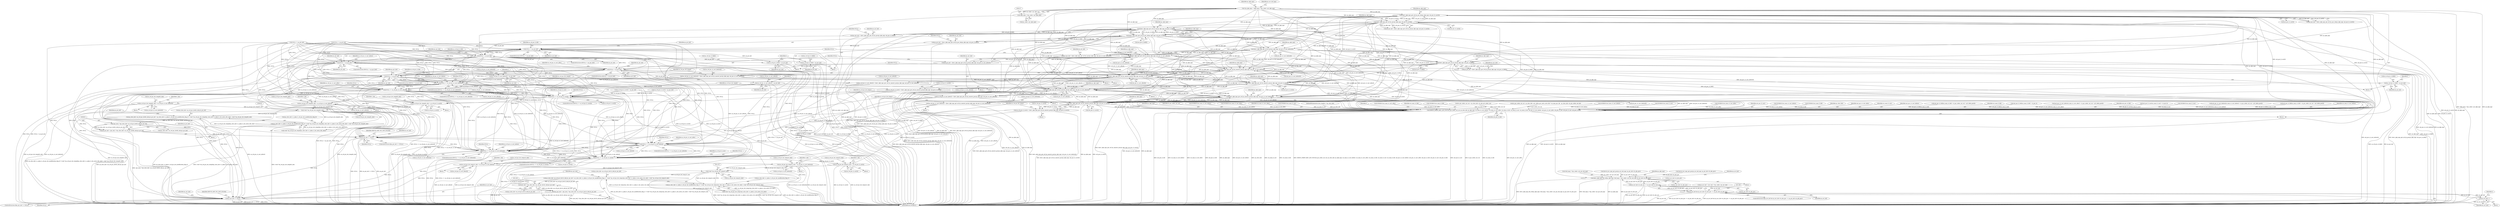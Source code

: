 digraph "0_Android_913d9e8d93d6b81bb8eac3fc2c1426651f5b259d_0@pointer" {
"1000596" [label="(Call,ihevc_dpb_mgr_get_ref_by_poc(ps_dpb_mgr, ai4_poc_lt_foll[i]))"];
"1000124" [label="(Call,*ps_dpb_mgr = (dpb_mgr_t *)ps_codec->pv_dpb_mgr)"];
"1000126" [label="(Call,(dpb_mgr_t *)ps_codec->pv_dpb_mgr)"];
"1000510" [label="(Call,ihevc_dpb_mgr_get_ref_by_poc_lsb(ps_dpb_mgr, ai4_poc_lt_curr[i]))"];
"1000533" [label="(Call,ihevc_dpb_mgr_get_ref_by_poc(ps_dpb_mgr, ai4_poc_lt_curr[i]))"];
"1000573" [label="(Call,ihevc_dpb_mgr_get_ref_by_poc_lsb(ps_dpb_mgr, ai4_poc_lt_foll[i]))"];
"1000596" [label="(Call,ihevc_dpb_mgr_get_ref_by_poc(ps_dpb_mgr, ai4_poc_lt_foll[i]))"];
"1000571" [label="(Call,ps_pic_buf = ihevc_dpb_mgr_get_ref_by_poc_lsb(ps_dpb_mgr, ai4_poc_lt_foll[i]))"];
"1000579" [label="(Call,NULL != ps_pic_buf)"];
"1000587" [label="(Call,as_ref_pic_lt_foll[i] = ps_pic_buf)"];
"1000602" [label="(Call,NULL != ps_pic_buf)"];
"1000610" [label="(Call,as_ref_pic_lt_foll[i] = ps_pic_buf)"];
"1000635" [label="(Call,NULL != ps_pic_buf)"];
"1000643" [label="(Call,as_ref_pic_st_curr_before[i] = ps_pic_buf)"];
"1000771" [label="(Call,NULL == as_ref_pic_st_curr_before[i])"];
"1000786" [label="(Call,as_ref_pic_list_temp0[r_idx] = as_ref_pic_st_curr_before[i])"];
"1000917" [label="(Call,(void *)as_ref_pic_list_temp0[r_idx])"];
"1000892" [label="(Call,ps_slice_hdr->as_ref_pic_list0[r_idx].pv_pic_buf = ps_slice_hdr->s_rplm.i1_ref_pic_list_modification_flag_l0 ? (void *)as_ref_pic_list_temp0[ps_slice_hdr->s_rplm.i1_list_entry_l0[r_idx]] : (void *)as_ref_pic_list_temp0[r_idx])"];
"1000924" [label="(Call,(pic_buf_t *)ps_slice_hdr->as_ref_pic_list0[r_idx].pv_pic_buf)"];
"1000922" [label="(Call,ps_pic_buf = (pic_buf_t *)ps_slice_hdr->as_ref_pic_list0[r_idx].pv_pic_buf)"];
"1000934" [label="(Call,ps_pic_buf == NULL)"];
"1001006" [label="(Call,NULL == as_ref_pic_st_curr_after[i])"];
"1001021" [label="(Call,as_ref_pic_list_temp1[r_idx] = as_ref_pic_st_curr_after[i])"];
"1001152" [label="(Call,(void *)as_ref_pic_list_temp1[r_idx])"];
"1001127" [label="(Call,ps_slice_hdr->as_ref_pic_list1[r_idx].pv_pic_buf = ps_slice_hdr->s_rplm.i1_ref_pic_list_modification_flag_l1 ? (void *)as_ref_pic_list_temp1[ps_slice_hdr->s_rplm.i1_list_entry_l1[r_idx]] : (void *)as_ref_pic_list_temp1[r_idx])"];
"1001159" [label="(Call,(pic_buf_t *)ps_slice_hdr->as_ref_pic_list1[r_idx].pv_pic_buf)"];
"1001157" [label="(Call,ps_pic_buf = (pic_buf_t *)ps_slice_hdr->as_ref_pic_list1[r_idx].pv_pic_buf)"];
"1001169" [label="(Call,ps_pic_buf == NULL)"];
"1001135" [label="(Call,ps_slice_hdr->s_rplm.i1_ref_pic_list_modification_flag_l1 ? (void *)as_ref_pic_list_temp1[ps_slice_hdr->s_rplm.i1_list_entry_l1[r_idx]] : (void *)as_ref_pic_list_temp1[r_idx])"];
"1001048" [label="(Call,NULL == as_ref_pic_st_curr_before[i])"];
"1001063" [label="(Call,as_ref_pic_list_temp1[r_idx] = as_ref_pic_st_curr_before[i])"];
"1001090" [label="(Call,NULL == as_ref_pic_lt_curr[i])"];
"1001105" [label="(Call,as_ref_pic_list_temp1[r_idx] = as_ref_pic_lt_curr[i])"];
"1000900" [label="(Call,ps_slice_hdr->s_rplm.i1_ref_pic_list_modification_flag_l0 ? (void *)as_ref_pic_list_temp0[ps_slice_hdr->s_rplm.i1_list_entry_l0[r_idx]] : (void *)as_ref_pic_list_temp0[r_idx])"];
"1000813" [label="(Call,NULL == as_ref_pic_st_curr_after[i])"];
"1000828" [label="(Call,as_ref_pic_list_temp0[r_idx] = as_ref_pic_st_curr_after[i])"];
"1000855" [label="(Call,NULL == as_ref_pic_lt_curr[i])"];
"1000870" [label="(Call,as_ref_pic_list_temp0[r_idx] = as_ref_pic_lt_curr[i])"];
"1000668" [label="(Call,NULL != ps_pic_buf)"];
"1000676" [label="(Call,as_ref_pic_st_curr_after[i] = ps_pic_buf)"];
"1000701" [label="(Call,NULL != ps_pic_buf)"];
"1000709" [label="(Call,as_ref_pic_st_foll[i] = ps_pic_buf)"];
"1000594" [label="(Call,ps_pic_buf = ihevc_dpb_mgr_get_ref_by_poc(ps_dpb_mgr, ai4_poc_lt_foll[i]))"];
"1000629" [label="(Call,ihevc_dpb_mgr_get_ref_by_poc(ps_dpb_mgr, ai4_poc_st_curr_before[i]))"];
"1000627" [label="(Call,ps_pic_buf = ihevc_dpb_mgr_get_ref_by_poc(ps_dpb_mgr, ai4_poc_st_curr_before[i]))"];
"1000662" [label="(Call,ihevc_dpb_mgr_get_ref_by_poc(ps_dpb_mgr, ai4_poc_st_curr_after[i]))"];
"1000660" [label="(Call,ps_pic_buf = ihevc_dpb_mgr_get_ref_by_poc(ps_dpb_mgr, ai4_poc_st_curr_after[i]))"];
"1000695" [label="(Call,ihevc_dpb_mgr_get_ref_by_poc(ps_dpb_mgr, ai4_poc_st_foll[i]))"];
"1000693" [label="(Call,ps_pic_buf = ihevc_dpb_mgr_get_ref_by_poc(ps_dpb_mgr, ai4_poc_st_foll[i]))"];
"1000781" [label="(Call,ihevc_dpb_mgr_get_ref_by_nearest_poc(ps_dpb_mgr, ai4_poc_st_curr_before[i]))"];
"1000777" [label="(Call,as_ref_pic_st_curr_before[i] = ihevc_dpb_mgr_get_ref_by_nearest_poc(ps_dpb_mgr, ai4_poc_st_curr_before[i]))"];
"1000823" [label="(Call,ihevc_dpb_mgr_get_ref_by_nearest_poc(ps_dpb_mgr, ai4_poc_st_curr_after[i]))"];
"1000819" [label="(Call,as_ref_pic_st_curr_after[i] = ihevc_dpb_mgr_get_ref_by_nearest_poc(ps_dpb_mgr, ai4_poc_st_curr_after[i]))"];
"1000865" [label="(Call,ihevc_dpb_mgr_get_ref_by_nearest_poc(ps_dpb_mgr, ai4_poc_lt_curr[i]))"];
"1000861" [label="(Call,as_ref_pic_lt_curr[i] = ihevc_dpb_mgr_get_ref_by_nearest_poc(ps_dpb_mgr, ai4_poc_lt_curr[i]))"];
"1001016" [label="(Call,ihevc_dpb_mgr_get_ref_by_nearest_poc(ps_dpb_mgr, ai4_poc_st_curr_after[i]))"];
"1001012" [label="(Call,as_ref_pic_st_curr_after[i] = ihevc_dpb_mgr_get_ref_by_nearest_poc(ps_dpb_mgr, ai4_poc_st_curr_after[i]))"];
"1001058" [label="(Call,ihevc_dpb_mgr_get_ref_by_nearest_poc(ps_dpb_mgr, ai4_poc_st_curr_before[i]))"];
"1001054" [label="(Call,as_ref_pic_st_curr_before[i] = ihevc_dpb_mgr_get_ref_by_nearest_poc(ps_dpb_mgr, ai4_poc_st_curr_before[i]))"];
"1001100" [label="(Call,ihevc_dpb_mgr_get_ref_by_nearest_poc(ps_dpb_mgr, ai4_poc_lt_curr[i]))"];
"1001096" [label="(Call,as_ref_pic_lt_curr[i] = ihevc_dpb_mgr_get_ref_by_nearest_poc(ps_dpb_mgr, ai4_poc_lt_curr[i]))"];
"1001190" [label="(Call,DEBUG_PRINT_REF_LIST_POCS(i4_pic_order_cnt_val, ps_slice_hdr, ps_dpb_mgr, u4_num_st_curr_before, u4_num_st_curr_after, u4_num_st_foll, u4_num_lt_curr, u4_num_lt_foll, ai4_poc_st_curr_before, ai4_poc_st_curr_after, ai4_poc_st_foll, ai4_poc_lt_curr, ai4_poc_lt_foll))"];
"1001246" [label="(Call,ihevc_dpb_mgr_del_ref(ps_dpb_mgr, (buf_mgr_t *)ps_codec->pv_pic_buf_mgr, ps_pic_buf->i4_abs_poc))"];
"1001276" [label="(Call,ps_mv_buf->i4_abs_poc == ps_pic_buf->i4_abs_poc)"];
"1001274" [label="(Call,ps_mv_buf && ps_mv_buf->i4_abs_poc == ps_pic_buf->i4_abs_poc)"];
"1001293" [label="(Call,ps_mv_buf++)"];
"1000637" [label="(Identifier,ps_pic_buf)"];
"1000661" [label="(Identifier,ps_pic_buf)"];
"1000573" [label="(Call,ihevc_dpb_mgr_get_ref_by_poc_lsb(ps_dpb_mgr, ai4_poc_lt_foll[i]))"];
"1000570" [label="(Block,)"];
"1000668" [label="(Call,NULL != ps_pic_buf)"];
"1000673" [label="(Identifier,ps_pic_buf)"];
"1001060" [label="(Call,ai4_poc_st_curr_before[i])"];
"1001206" [label="(Identifier,i)"];
"1000938" [label="(Identifier,IHEVCD_REF_PIC_NOT_FOUND)"];
"1000701" [label="(Call,NULL != ps_pic_buf)"];
"1000664" [label="(Call,ai4_poc_st_curr_after[i])"];
"1001089" [label="(ControlStructure,if(NULL == as_ref_pic_lt_curr[i]))"];
"1001294" [label="(Identifier,ps_mv_buf)"];
"1000593" [label="(Block,)"];
"1000667" [label="(ControlStructure,if(NULL != ps_pic_buf))"];
"1000562" [label="(Identifier,i)"];
"1000630" [label="(Identifier,ps_dpb_mgr)"];
"1000813" [label="(Call,NULL == as_ref_pic_st_curr_after[i])"];
"1000779" [label="(Identifier,as_ref_pic_st_curr_before)"];
"1000808" [label="(Identifier,r_idx)"];
"1001274" [label="(Call,ps_mv_buf && ps_mv_buf->i4_abs_poc == ps_pic_buf->i4_abs_poc)"];
"1000819" [label="(Call,as_ref_pic_st_curr_after[i] = ihevc_dpb_mgr_get_ref_by_nearest_poc(ps_dpb_mgr, ai4_poc_st_curr_after[i]))"];
"1001056" [label="(Identifier,as_ref_pic_st_curr_before)"];
"1000625" [label="(Identifier,i)"];
"1000584" [label="(Identifier,ps_pic_buf)"];
"1000993" [label="(Call,(WORD32)u4_num_st_curr_after)"];
"1000788" [label="(Identifier,as_ref_pic_list_temp0)"];
"1000663" [label="(Identifier,ps_dpb_mgr)"];
"1000782" [label="(Identifier,ps_dpb_mgr)"];
"1001196" [label="(Identifier,u4_num_st_foll)"];
"1000687" [label="(Call,(WORD32)u4_num_st_foll)"];
"1001098" [label="(Identifier,as_ref_pic_lt_curr)"];
"1000770" [label="(ControlStructure,if(NULL == as_ref_pic_st_curr_before[i]))"];
"1000595" [label="(Identifier,ps_pic_buf)"];
"1000631" [label="(Call,ai4_poc_st_curr_before[i])"];
"1001109" [label="(Call,as_ref_pic_lt_curr[i])"];
"1000535" [label="(Call,ai4_poc_lt_curr[i])"];
"1000602" [label="(Call,NULL != ps_pic_buf)"];
"1001067" [label="(Call,as_ref_pic_st_curr_before[i])"];
"1000628" [label="(Identifier,ps_pic_buf)"];
"1000177" [label="(Call,i4_pic_order_cnt_val = ps_slice_hdr->i4_abs_pic_order_cnt)"];
"1001246" [label="(Call,ihevc_dpb_mgr_del_ref(ps_dpb_mgr, (buf_mgr_t *)ps_codec->pv_pic_buf_mgr, ps_pic_buf->i4_abs_poc))"];
"1001088" [label="(Block,)"];
"1001058" [label="(Call,ihevc_dpb_mgr_get_ref_by_nearest_poc(ps_dpb_mgr, ai4_poc_st_curr_before[i]))"];
"1000572" [label="(Identifier,ps_pic_buf)"];
"1000614" [label="(Identifier,ps_pic_buf)"];
"1001007" [label="(Identifier,NULL)"];
"1001090" [label="(Call,NULL == as_ref_pic_lt_curr[i])"];
"1001127" [label="(Call,ps_slice_hdr->as_ref_pic_list1[r_idx].pv_pic_buf = ps_slice_hdr->s_rplm.i1_ref_pic_list_modification_flag_l1 ? (void *)as_ref_pic_list_temp1[ps_slice_hdr->s_rplm.i1_list_entry_l1[r_idx]] : (void *)as_ref_pic_list_temp1[r_idx])"];
"1000861" [label="(Call,as_ref_pic_lt_curr[i] = ihevc_dpb_mgr_get_ref_by_nearest_poc(ps_dpb_mgr, ai4_poc_lt_curr[i]))"];
"1001247" [label="(Identifier,ps_dpb_mgr)"];
"1000392" [label="(Call,i4_pic_order_cnt_val - ps_slice_hdr->ai1_delta_poc_msb_cycle_lt[i] * u4_max_poc_lsb - ps_slice_hdr->i4_pic_order_cnt_lsb)"];
"1000621" [label="(Call,(WORD32)u4_num_st_curr_before)"];
"1000919" [label="(Call,as_ref_pic_list_temp0[r_idx])"];
"1001050" [label="(Call,as_ref_pic_st_curr_before[i])"];
"1001001" [label="(Identifier,r_idx)"];
"1000547" [label="(Call,as_ref_pic_lt_curr[i] = ps_pic_buf)"];
"1000124" [label="(Call,*ps_dpb_mgr = (dpb_mgr_t *)ps_codec->pv_dpb_mgr)"];
"1001157" [label="(Call,ps_pic_buf = (pic_buf_t *)ps_slice_hdr->as_ref_pic_list1[r_idx].pv_pic_buf)"];
"1000842" [label="(Call,(WORD32)u4_num_lt_curr)"];
"1001275" [label="(Identifier,ps_mv_buf)"];
"1000660" [label="(Call,ps_pic_buf = ihevc_dpb_mgr_get_ref_by_poc(ps_dpb_mgr, ai4_poc_st_curr_after[i]))"];
"1000811" [label="(Block,)"];
"1000800" [label="(Call,(WORD32)u4_num_st_curr_after)"];
"1000539" [label="(Call,NULL != ps_pic_buf)"];
"1001202" [label="(Identifier,ai4_poc_lt_curr)"];
"1000865" [label="(Call,ihevc_dpb_mgr_get_ref_by_nearest_poc(ps_dpb_mgr, ai4_poc_lt_curr[i]))"];
"1000571" [label="(Call,ps_pic_buf = ihevc_dpb_mgr_get_ref_by_poc_lsb(ps_dpb_mgr, ai4_poc_lt_foll[i]))"];
"1000923" [label="(Identifier,ps_pic_buf)"];
"1000579" [label="(Call,NULL != ps_pic_buf)"];
"1000581" [label="(Identifier,ps_pic_buf)"];
"1000862" [label="(Call,as_ref_pic_lt_curr[i])"];
"1000676" [label="(Call,as_ref_pic_st_curr_after[i] = ps_pic_buf)"];
"1000860" [label="(Block,)"];
"1000856" [label="(Identifier,NULL)"];
"1000783" [label="(Call,ai4_poc_st_curr_before[i])"];
"1000512" [label="(Call,ai4_poc_lt_curr[i])"];
"1000647" [label="(Identifier,ps_pic_buf)"];
"1000589" [label="(Identifier,as_ref_pic_lt_foll)"];
"1000773" [label="(Call,as_ref_pic_st_curr_before[i])"];
"1001012" [label="(Call,as_ref_pic_st_curr_after[i] = ihevc_dpb_mgr_get_ref_by_nearest_poc(ps_dpb_mgr, ai4_poc_st_curr_after[i]))"];
"1000758" [label="(Call,(WORD32)u4_num_st_curr_before)"];
"1000558" [label="(Call,(WORD32)u4_num_lt_foll)"];
"1000832" [label="(Call,as_ref_pic_st_curr_after[i])"];
"1000815" [label="(Call,as_ref_pic_st_curr_after[i])"];
"1001192" [label="(Identifier,ps_slice_hdr)"];
"1001200" [label="(Identifier,ai4_poc_st_curr_after)"];
"1001092" [label="(Call,as_ref_pic_lt_curr[i])"];
"1000940" [label="(Identifier,ps_mv_buf)"];
"1000612" [label="(Identifier,as_ref_pic_lt_foll)"];
"1000691" [label="(Identifier,i)"];
"1000711" [label="(Identifier,as_ref_pic_st_foll)"];
"1001141" [label="(Call,(void *)as_ref_pic_list_temp1[ps_slice_hdr->s_rplm.i1_list_entry_l1[r_idx]])"];
"1001168" [label="(ControlStructure,if(ps_pic_buf == NULL))"];
"1001197" [label="(Identifier,u4_num_lt_curr)"];
"1001199" [label="(Identifier,ai4_poc_st_curr_before)"];
"1000510" [label="(Call,ihevc_dpb_mgr_get_ref_by_poc_lsb(ps_dpb_mgr, ai4_poc_lt_curr[i]))"];
"1000906" [label="(Call,(void *)as_ref_pic_list_temp0[ps_slice_hdr->s_rplm.i1_list_entry_l0[r_idx]])"];
"1000578" [label="(ControlStructure,if(NULL != ps_pic_buf))"];
"1000658" [label="(Identifier,i)"];
"1001101" [label="(Identifier,ps_dpb_mgr)"];
"1000823" [label="(Call,ihevc_dpb_mgr_get_ref_by_nearest_poc(ps_dpb_mgr, ai4_poc_st_curr_after[i]))"];
"1000680" [label="(Identifier,ps_pic_buf)"];
"1000299" [label="(Call,ai4_poc_st_foll[u4_num_st_foll] = i4_pic_order_cnt_val + pi2_delta_poc[i])"];
"1000697" [label="(Call,ai4_poc_st_foll[i])"];
"1000934" [label="(Call,ps_pic_buf == NULL)"];
"1001018" [label="(Call,ai4_poc_st_curr_after[i])"];
"1000635" [label="(Call,NULL != ps_pic_buf)"];
"1001280" [label="(Call,ps_pic_buf->i4_abs_poc)"];
"1000900" [label="(Call,ps_slice_hdr->s_rplm.i1_ref_pic_list_modification_flag_l0 ? (void *)as_ref_pic_list_temp0[ps_slice_hdr->s_rplm.i1_list_entry_l0[r_idx]] : (void *)as_ref_pic_list_temp0[r_idx])"];
"1001022" [label="(Call,as_ref_pic_list_temp1[r_idx])"];
"1000776" [label="(Block,)"];
"1000854" [label="(ControlStructure,if(NULL == as_ref_pic_lt_curr[i]))"];
"1000629" [label="(Call,ihevc_dpb_mgr_get_ref_by_poc(ps_dpb_mgr, ai4_poc_st_curr_before[i]))"];
"1000700" [label="(ControlStructure,if(NULL != ps_pic_buf))"];
"1001203" [label="(Identifier,ai4_poc_lt_foll)"];
"1001272" [label="(Block,)"];
"1000597" [label="(Identifier,ps_dpb_mgr)"];
"1000696" [label="(Identifier,ps_dpb_mgr)"];
"1000871" [label="(Call,as_ref_pic_list_temp0[r_idx])"];
"1000786" [label="(Call,as_ref_pic_list_temp0[r_idx] = as_ref_pic_st_curr_before[i])"];
"1001198" [label="(Identifier,u4_num_lt_foll)"];
"1000863" [label="(Identifier,as_ref_pic_lt_curr)"];
"1001046" [label="(Block,)"];
"1000821" [label="(Identifier,as_ref_pic_st_curr_after)"];
"1000692" [label="(Block,)"];
"1001152" [label="(Call,(void *)as_ref_pic_list_temp1[r_idx])"];
"1000695" [label="(Call,ihevc_dpb_mgr_get_ref_by_poc(ps_dpb_mgr, ai4_poc_st_foll[i]))"];
"1001055" [label="(Call,as_ref_pic_st_curr_before[i])"];
"1000662" [label="(Call,ihevc_dpb_mgr_get_ref_by_poc(ps_dpb_mgr, ai4_poc_st_curr_after[i]))"];
"1001065" [label="(Identifier,as_ref_pic_list_temp1)"];
"1000901" [label="(Call,ps_slice_hdr->s_rplm.i1_ref_pic_list_modification_flag_l0)"];
"1000850" [label="(Identifier,r_idx)"];
"1000601" [label="(ControlStructure,if(NULL != ps_pic_buf))"];
"1000710" [label="(Call,as_ref_pic_st_foll[i])"];
"1000787" [label="(Call,as_ref_pic_list_temp0[r_idx])"];
"1000430" [label="(Call,ai4_poc_lt_foll[u4_num_lt_foll] = i4_poc_lt)"];
"1000659" [label="(Block,)"];
"1000706" [label="(Identifier,ps_pic_buf)"];
"1000677" [label="(Call,as_ref_pic_st_curr_after[i])"];
"1000709" [label="(Call,as_ref_pic_st_foll[i] = ps_pic_buf)"];
"1000694" [label="(Identifier,ps_pic_buf)"];
"1000820" [label="(Call,as_ref_pic_st_curr_after[i])"];
"1000824" [label="(Identifier,ps_dpb_mgr)"];
"1001043" [label="(Identifier,r_idx)"];
"1000857" [label="(Call,as_ref_pic_lt_curr[i])"];
"1000128" [label="(Call,ps_codec->pv_dpb_mgr)"];
"1000693" [label="(Call,ps_pic_buf = ihevc_dpb_mgr_get_ref_by_poc(ps_dpb_mgr, ai4_poc_st_foll[i]))"];
"1001248" [label="(Call,(buf_mgr_t *)ps_codec->pv_pic_buf_mgr)"];
"1000917" [label="(Call,(void *)as_ref_pic_list_temp0[r_idx])"];
"1001047" [label="(ControlStructure,if(NULL == as_ref_pic_st_curr_before[i]))"];
"1000670" [label="(Identifier,ps_pic_buf)"];
"1000872" [label="(Identifier,as_ref_pic_list_temp0)"];
"1000818" [label="(Block,)"];
"1000812" [label="(ControlStructure,if(NULL == as_ref_pic_st_curr_after[i]))"];
"1000924" [label="(Call,(pic_buf_t *)ps_slice_hdr->as_ref_pic_list0[r_idx].pv_pic_buf)"];
"1000678" [label="(Identifier,as_ref_pic_st_curr_after)"];
"1001017" [label="(Identifier,ps_dpb_mgr)"];
"1000533" [label="(Call,ihevc_dpb_mgr_get_ref_by_poc(ps_dpb_mgr, ai4_poc_lt_curr[i]))"];
"1000870" [label="(Call,as_ref_pic_list_temp0[r_idx] = as_ref_pic_lt_curr[i])"];
"1001008" [label="(Call,as_ref_pic_st_curr_after[i])"];
"1001128" [label="(Call,ps_slice_hdr->as_ref_pic_list1[r_idx].pv_pic_buf)"];
"1000330" [label="(Call,ai4_poc_st_curr_after[u4_num_st_curr_after] = i4_pic_order_cnt_val + pi2_delta_poc[i])"];
"1000610" [label="(Call,as_ref_pic_lt_foll[i] = ps_pic_buf)"];
"1000508" [label="(Call,ps_pic_buf = ihevc_dpb_mgr_get_ref_by_poc_lsb(ps_dpb_mgr, ai4_poc_lt_curr[i]))"];
"1000853" [label="(Block,)"];
"1001095" [label="(Block,)"];
"1000604" [label="(Identifier,ps_pic_buf)"];
"1001013" [label="(Call,as_ref_pic_st_curr_after[i])"];
"1001253" [label="(Call,ps_pic_buf->i4_abs_poc)"];
"1001102" [label="(Call,ai4_poc_lt_curr[i])"];
"1001054" [label="(Call,as_ref_pic_st_curr_before[i] = ihevc_dpb_mgr_get_ref_by_nearest_poc(ps_dpb_mgr, ai4_poc_st_curr_before[i]))"];
"1001256" [label="(Call,ps_mv_buf = (mv_buf_t *)ps_codec->ps_mv_buf)"];
"1000830" [label="(Identifier,as_ref_pic_list_temp0)"];
"1001234" [label="(Block,)"];
"1000855" [label="(Call,NULL == as_ref_pic_lt_curr[i])"];
"1001135" [label="(Call,ps_slice_hdr->s_rplm.i1_ref_pic_list_modification_flag_l1 ? (void *)as_ref_pic_list_temp1[ps_slice_hdr->s_rplm.i1_list_entry_l1[r_idx]] : (void *)as_ref_pic_list_temp1[r_idx])"];
"1000892" [label="(Call,ps_slice_hdr->as_ref_pic_list0[r_idx].pv_pic_buf = ps_slice_hdr->s_rplm.i1_ref_pic_list_modification_flag_l0 ? (void *)as_ref_pic_list_temp0[ps_slice_hdr->s_rplm.i1_list_entry_l0[r_idx]] : (void *)as_ref_pic_list_temp0[r_idx])"];
"1001064" [label="(Call,as_ref_pic_list_temp1[r_idx])"];
"1001175" [label="(Identifier,ps_mv_buf)"];
"1000575" [label="(Call,ai4_poc_lt_foll[i])"];
"1001170" [label="(Identifier,ps_pic_buf)"];
"1000636" [label="(Identifier,NULL)"];
"1000893" [label="(Call,ps_slice_hdr->as_ref_pic_list0[r_idx].pv_pic_buf)"];
"1001063" [label="(Call,as_ref_pic_list_temp1[r_idx] = as_ref_pic_st_curr_before[i])"];
"1000825" [label="(Call,ai4_poc_st_curr_after[i])"];
"1001277" [label="(Call,ps_mv_buf->i4_abs_poc)"];
"1000125" [label="(Identifier,ps_dpb_mgr)"];
"1000922" [label="(Call,ps_pic_buf = (pic_buf_t *)ps_slice_hdr->as_ref_pic_list0[r_idx].pv_pic_buf)"];
"1001106" [label="(Call,as_ref_pic_list_temp1[r_idx])"];
"1001161" [label="(Call,ps_slice_hdr->as_ref_pic_list1[r_idx].pv_pic_buf)"];
"1001190" [label="(Call,DEBUG_PRINT_REF_LIST_POCS(i4_pic_order_cnt_val, ps_slice_hdr, ps_dpb_mgr, u4_num_st_curr_before, u4_num_st_curr_after, u4_num_st_foll, u4_num_lt_curr, u4_num_lt_foll, ai4_poc_st_curr_before, ai4_poc_st_curr_after, ai4_poc_st_foll, ai4_poc_lt_curr, ai4_poc_lt_foll))"];
"1000634" [label="(ControlStructure,if(NULL != ps_pic_buf))"];
"1000777" [label="(Call,as_ref_pic_st_curr_before[i] = ihevc_dpb_mgr_get_ref_by_nearest_poc(ps_dpb_mgr, ai4_poc_st_curr_before[i]))"];
"1000890" [label="(Block,)"];
"1001011" [label="(Block,)"];
"1001201" [label="(Identifier,ai4_poc_st_foll)"];
"1001006" [label="(Call,NULL == as_ref_pic_st_curr_after[i])"];
"1000412" [label="(Call,ai4_poc_lt_curr[u4_num_lt_curr] = i4_poc_lt)"];
"1001021" [label="(Call,as_ref_pic_list_temp1[r_idx] = as_ref_pic_st_curr_after[i])"];
"1000495" [label="(Call,(WORD32)u4_num_lt_curr)"];
"1000286" [label="(Call,ai4_poc_st_curr_before[u4_num_st_curr_before] = i4_pic_order_cnt_val + pi2_delta_poc[i])"];
"1000343" [label="(Call,ai4_poc_st_foll[u4_num_st_foll] = i4_pic_order_cnt_val + pi2_delta_poc[i])"];
"1000640" [label="(Identifier,ps_pic_buf)"];
"1001025" [label="(Call,as_ref_pic_st_curr_after[i])"];
"1000933" [label="(ControlStructure,if(ps_pic_buf == NULL))"];
"1000645" [label="(Identifier,as_ref_pic_st_curr_before)"];
"1000703" [label="(Identifier,ps_pic_buf)"];
"1000781" [label="(Call,ihevc_dpb_mgr_get_ref_by_nearest_poc(ps_dpb_mgr, ai4_poc_st_curr_before[i]))"];
"1000580" [label="(Identifier,NULL)"];
"1001154" [label="(Call,as_ref_pic_list_temp1[r_idx])"];
"1000126" [label="(Call,(dpb_mgr_t *)ps_codec->pv_dpb_mgr)"];
"1000574" [label="(Identifier,ps_dpb_mgr)"];
"1000941" [label="(Call,ihevcd_mv_mgr_get_poc(ps_mv_buf_mgr, ps_pic_buf->i4_abs_poc))"];
"1000828" [label="(Call,as_ref_pic_list_temp0[r_idx] = as_ref_pic_st_curr_after[i])"];
"1001194" [label="(Identifier,u4_num_st_curr_before)"];
"1001257" [label="(Identifier,ps_mv_buf)"];
"1000531" [label="(Call,ps_pic_buf = ihevc_dpb_mgr_get_ref_by_poc(ps_dpb_mgr, ai4_poc_lt_curr[i]))"];
"1000598" [label="(Call,ai4_poc_lt_foll[i])"];
"1000769" [label="(Block,)"];
"1001059" [label="(Identifier,ps_dpb_mgr)"];
"1000926" [label="(Call,ps_slice_hdr->as_ref_pic_list0[r_idx].pv_pic_buf)"];
"1001005" [label="(ControlStructure,if(NULL == as_ref_pic_st_curr_after[i]))"];
"1000713" [label="(Identifier,ps_pic_buf)"];
"1001004" [label="(Block,)"];
"1000866" [label="(Identifier,ps_dpb_mgr)"];
"1000587" [label="(Call,as_ref_pic_lt_foll[i] = ps_pic_buf)"];
"1000702" [label="(Identifier,NULL)"];
"1000524" [label="(Call,as_ref_pic_lt_curr[i] = ps_pic_buf)"];
"1001193" [label="(Identifier,ps_dpb_mgr)"];
"1001100" [label="(Call,ihevc_dpb_mgr_get_ref_by_nearest_poc(ps_dpb_mgr, ai4_poc_lt_curr[i]))"];
"1000112" [label="(Block,)"];
"1000814" [label="(Identifier,NULL)"];
"1001276" [label="(Call,ps_mv_buf->i4_abs_poc == ps_pic_buf->i4_abs_poc)"];
"1000772" [label="(Identifier,NULL)"];
"1000516" [label="(Call,NULL != ps_pic_buf)"];
"1001159" [label="(Call,(pic_buf_t *)ps_slice_hdr->as_ref_pic_list1[r_idx].pv_pic_buf)"];
"1000603" [label="(Identifier,NULL)"];
"1001171" [label="(Identifier,NULL)"];
"1001091" [label="(Identifier,NULL)"];
"1001125" [label="(Block,)"];
"1001271" [label="(Identifier,i)"];
"1000867" [label="(Call,ai4_poc_lt_curr[i])"];
"1001105" [label="(Call,as_ref_pic_list_temp1[r_idx] = as_ref_pic_lt_curr[i])"];
"1001096" [label="(Call,as_ref_pic_lt_curr[i] = ihevc_dpb_mgr_get_ref_by_nearest_poc(ps_dpb_mgr, ai4_poc_lt_curr[i]))"];
"1001097" [label="(Call,as_ref_pic_lt_curr[i])"];
"1001191" [label="(Identifier,i4_pic_order_cnt_val)"];
"1000588" [label="(Call,as_ref_pic_lt_foll[i])"];
"1000874" [label="(Call,as_ref_pic_lt_curr[i])"];
"1001049" [label="(Identifier,NULL)"];
"1001173" [label="(Identifier,IHEVCD_REF_PIC_NOT_FOUND)"];
"1001085" [label="(Identifier,r_idx)"];
"1000829" [label="(Call,as_ref_pic_list_temp0[r_idx])"];
"1000778" [label="(Call,as_ref_pic_st_curr_before[i])"];
"1001293" [label="(Call,ps_mv_buf++)"];
"1000627" [label="(Call,ps_pic_buf = ihevc_dpb_mgr_get_ref_by_poc(ps_dpb_mgr, ai4_poc_st_curr_before[i]))"];
"1001035" [label="(Call,(WORD32)u4_num_st_curr_before)"];
"1001158" [label="(Identifier,ps_pic_buf)"];
"1001023" [label="(Identifier,as_ref_pic_list_temp1)"];
"1000654" [label="(Call,(WORD32)u4_num_st_curr_after)"];
"1001048" [label="(Call,NULL == as_ref_pic_st_curr_before[i])"];
"1001195" [label="(Identifier,u4_num_st_curr_after)"];
"1000607" [label="(Identifier,ps_pic_buf)"];
"1000936" [label="(Identifier,NULL)"];
"1000594" [label="(Call,ps_pic_buf = ihevc_dpb_mgr_get_ref_by_poc(ps_dpb_mgr, ai4_poc_lt_foll[i]))"];
"1000790" [label="(Call,as_ref_pic_st_curr_before[i])"];
"1001273" [label="(ControlStructure,if(ps_mv_buf && ps_mv_buf->i4_abs_poc == ps_pic_buf->i4_abs_poc))"];
"1001169" [label="(Call,ps_pic_buf == NULL)"];
"1000596" [label="(Call,ihevc_dpb_mgr_get_ref_by_poc(ps_dpb_mgr, ai4_poc_lt_foll[i]))"];
"1000591" [label="(Identifier,ps_pic_buf)"];
"1000534" [label="(Identifier,ps_dpb_mgr)"];
"1001053" [label="(Block,)"];
"1001077" [label="(Call,(WORD32)u4_num_lt_curr)"];
"1001014" [label="(Identifier,as_ref_pic_st_curr_after)"];
"1000669" [label="(Identifier,NULL)"];
"1000935" [label="(Identifier,ps_pic_buf)"];
"1000643" [label="(Call,as_ref_pic_st_curr_before[i] = ps_pic_buf)"];
"1001016" [label="(Call,ihevc_dpb_mgr_get_ref_by_nearest_poc(ps_dpb_mgr, ai4_poc_st_curr_after[i]))"];
"1000644" [label="(Call,as_ref_pic_st_curr_before[i])"];
"1001136" [label="(Call,ps_slice_hdr->s_rplm.i1_ref_pic_list_modification_flag_l1)"];
"1000766" [label="(Identifier,r_idx)"];
"1000133" [label="(Identifier,ps_mv_buf_mgr)"];
"1001297" [label="(MethodReturn,WORD32)"];
"1001176" [label="(Call,ihevcd_mv_mgr_get_poc(ps_mv_buf_mgr, ps_pic_buf->i4_abs_poc))"];
"1000511" [label="(Identifier,ps_dpb_mgr)"];
"1000611" [label="(Call,as_ref_pic_lt_foll[i])"];
"1000771" [label="(Call,NULL == as_ref_pic_st_curr_before[i])"];
"1000626" [label="(Block,)"];
"1000111" [label="(MethodParameterIn,slice_header_t *ps_slice_hdr)"];
"1001107" [label="(Identifier,as_ref_pic_list_temp1)"];
"1000596" -> "1000594"  [label="AST: "];
"1000596" -> "1000598"  [label="CFG: "];
"1000597" -> "1000596"  [label="AST: "];
"1000598" -> "1000596"  [label="AST: "];
"1000594" -> "1000596"  [label="CFG: "];
"1000596" -> "1001297"  [label="DDG: ai4_poc_lt_foll[i]"];
"1000596" -> "1001297"  [label="DDG: ps_dpb_mgr"];
"1000596" -> "1000573"  [label="DDG: ps_dpb_mgr"];
"1000596" -> "1000573"  [label="DDG: ai4_poc_lt_foll[i]"];
"1000596" -> "1000594"  [label="DDG: ps_dpb_mgr"];
"1000596" -> "1000594"  [label="DDG: ai4_poc_lt_foll[i]"];
"1000124" -> "1000596"  [label="DDG: ps_dpb_mgr"];
"1000510" -> "1000596"  [label="DDG: ps_dpb_mgr"];
"1000573" -> "1000596"  [label="DDG: ps_dpb_mgr"];
"1000573" -> "1000596"  [label="DDG: ai4_poc_lt_foll[i]"];
"1000533" -> "1000596"  [label="DDG: ps_dpb_mgr"];
"1000596" -> "1000629"  [label="DDG: ps_dpb_mgr"];
"1000596" -> "1000662"  [label="DDG: ps_dpb_mgr"];
"1000596" -> "1000695"  [label="DDG: ps_dpb_mgr"];
"1000596" -> "1000781"  [label="DDG: ps_dpb_mgr"];
"1000596" -> "1000823"  [label="DDG: ps_dpb_mgr"];
"1000596" -> "1000865"  [label="DDG: ps_dpb_mgr"];
"1000596" -> "1001016"  [label="DDG: ps_dpb_mgr"];
"1000596" -> "1001058"  [label="DDG: ps_dpb_mgr"];
"1000596" -> "1001100"  [label="DDG: ps_dpb_mgr"];
"1000596" -> "1001190"  [label="DDG: ps_dpb_mgr"];
"1000596" -> "1001190"  [label="DDG: ai4_poc_lt_foll[i]"];
"1000124" -> "1000112"  [label="AST: "];
"1000124" -> "1000126"  [label="CFG: "];
"1000125" -> "1000124"  [label="AST: "];
"1000126" -> "1000124"  [label="AST: "];
"1000133" -> "1000124"  [label="CFG: "];
"1000124" -> "1001297"  [label="DDG: (dpb_mgr_t *)ps_codec->pv_dpb_mgr"];
"1000124" -> "1001297"  [label="DDG: ps_dpb_mgr"];
"1000126" -> "1000124"  [label="DDG: ps_codec->pv_dpb_mgr"];
"1000124" -> "1000510"  [label="DDG: ps_dpb_mgr"];
"1000124" -> "1000533"  [label="DDG: ps_dpb_mgr"];
"1000124" -> "1000573"  [label="DDG: ps_dpb_mgr"];
"1000124" -> "1000629"  [label="DDG: ps_dpb_mgr"];
"1000124" -> "1000662"  [label="DDG: ps_dpb_mgr"];
"1000124" -> "1000695"  [label="DDG: ps_dpb_mgr"];
"1000124" -> "1000781"  [label="DDG: ps_dpb_mgr"];
"1000124" -> "1000823"  [label="DDG: ps_dpb_mgr"];
"1000124" -> "1000865"  [label="DDG: ps_dpb_mgr"];
"1000124" -> "1001016"  [label="DDG: ps_dpb_mgr"];
"1000124" -> "1001058"  [label="DDG: ps_dpb_mgr"];
"1000124" -> "1001100"  [label="DDG: ps_dpb_mgr"];
"1000124" -> "1001190"  [label="DDG: ps_dpb_mgr"];
"1000126" -> "1000128"  [label="CFG: "];
"1000127" -> "1000126"  [label="AST: "];
"1000128" -> "1000126"  [label="AST: "];
"1000126" -> "1001297"  [label="DDG: ps_codec->pv_dpb_mgr"];
"1000510" -> "1000508"  [label="AST: "];
"1000510" -> "1000512"  [label="CFG: "];
"1000511" -> "1000510"  [label="AST: "];
"1000512" -> "1000510"  [label="AST: "];
"1000508" -> "1000510"  [label="CFG: "];
"1000510" -> "1001297"  [label="DDG: ps_dpb_mgr"];
"1000510" -> "1001297"  [label="DDG: ai4_poc_lt_curr[i]"];
"1000510" -> "1000508"  [label="DDG: ps_dpb_mgr"];
"1000510" -> "1000508"  [label="DDG: ai4_poc_lt_curr[i]"];
"1000533" -> "1000510"  [label="DDG: ps_dpb_mgr"];
"1000533" -> "1000510"  [label="DDG: ai4_poc_lt_curr[i]"];
"1000510" -> "1000533"  [label="DDG: ps_dpb_mgr"];
"1000510" -> "1000533"  [label="DDG: ai4_poc_lt_curr[i]"];
"1000510" -> "1000573"  [label="DDG: ps_dpb_mgr"];
"1000510" -> "1000629"  [label="DDG: ps_dpb_mgr"];
"1000510" -> "1000662"  [label="DDG: ps_dpb_mgr"];
"1000510" -> "1000695"  [label="DDG: ps_dpb_mgr"];
"1000510" -> "1000781"  [label="DDG: ps_dpb_mgr"];
"1000510" -> "1000823"  [label="DDG: ps_dpb_mgr"];
"1000510" -> "1000865"  [label="DDG: ps_dpb_mgr"];
"1000510" -> "1000865"  [label="DDG: ai4_poc_lt_curr[i]"];
"1000510" -> "1001016"  [label="DDG: ps_dpb_mgr"];
"1000510" -> "1001058"  [label="DDG: ps_dpb_mgr"];
"1000510" -> "1001100"  [label="DDG: ps_dpb_mgr"];
"1000510" -> "1001100"  [label="DDG: ai4_poc_lt_curr[i]"];
"1000510" -> "1001190"  [label="DDG: ps_dpb_mgr"];
"1000510" -> "1001190"  [label="DDG: ai4_poc_lt_curr[i]"];
"1000533" -> "1000531"  [label="AST: "];
"1000533" -> "1000535"  [label="CFG: "];
"1000534" -> "1000533"  [label="AST: "];
"1000535" -> "1000533"  [label="AST: "];
"1000531" -> "1000533"  [label="CFG: "];
"1000533" -> "1001297"  [label="DDG: ps_dpb_mgr"];
"1000533" -> "1001297"  [label="DDG: ai4_poc_lt_curr[i]"];
"1000533" -> "1000531"  [label="DDG: ps_dpb_mgr"];
"1000533" -> "1000531"  [label="DDG: ai4_poc_lt_curr[i]"];
"1000533" -> "1000573"  [label="DDG: ps_dpb_mgr"];
"1000533" -> "1000629"  [label="DDG: ps_dpb_mgr"];
"1000533" -> "1000662"  [label="DDG: ps_dpb_mgr"];
"1000533" -> "1000695"  [label="DDG: ps_dpb_mgr"];
"1000533" -> "1000781"  [label="DDG: ps_dpb_mgr"];
"1000533" -> "1000823"  [label="DDG: ps_dpb_mgr"];
"1000533" -> "1000865"  [label="DDG: ps_dpb_mgr"];
"1000533" -> "1000865"  [label="DDG: ai4_poc_lt_curr[i]"];
"1000533" -> "1001016"  [label="DDG: ps_dpb_mgr"];
"1000533" -> "1001058"  [label="DDG: ps_dpb_mgr"];
"1000533" -> "1001100"  [label="DDG: ps_dpb_mgr"];
"1000533" -> "1001100"  [label="DDG: ai4_poc_lt_curr[i]"];
"1000533" -> "1001190"  [label="DDG: ps_dpb_mgr"];
"1000533" -> "1001190"  [label="DDG: ai4_poc_lt_curr[i]"];
"1000573" -> "1000571"  [label="AST: "];
"1000573" -> "1000575"  [label="CFG: "];
"1000574" -> "1000573"  [label="AST: "];
"1000575" -> "1000573"  [label="AST: "];
"1000571" -> "1000573"  [label="CFG: "];
"1000573" -> "1001297"  [label="DDG: ai4_poc_lt_foll[i]"];
"1000573" -> "1001297"  [label="DDG: ps_dpb_mgr"];
"1000573" -> "1000571"  [label="DDG: ps_dpb_mgr"];
"1000573" -> "1000571"  [label="DDG: ai4_poc_lt_foll[i]"];
"1000573" -> "1000629"  [label="DDG: ps_dpb_mgr"];
"1000573" -> "1000662"  [label="DDG: ps_dpb_mgr"];
"1000573" -> "1000695"  [label="DDG: ps_dpb_mgr"];
"1000573" -> "1000781"  [label="DDG: ps_dpb_mgr"];
"1000573" -> "1000823"  [label="DDG: ps_dpb_mgr"];
"1000573" -> "1000865"  [label="DDG: ps_dpb_mgr"];
"1000573" -> "1001016"  [label="DDG: ps_dpb_mgr"];
"1000573" -> "1001058"  [label="DDG: ps_dpb_mgr"];
"1000573" -> "1001100"  [label="DDG: ps_dpb_mgr"];
"1000573" -> "1001190"  [label="DDG: ps_dpb_mgr"];
"1000573" -> "1001190"  [label="DDG: ai4_poc_lt_foll[i]"];
"1000571" -> "1000570"  [label="AST: "];
"1000572" -> "1000571"  [label="AST: "];
"1000580" -> "1000571"  [label="CFG: "];
"1000571" -> "1001297"  [label="DDG: ihevc_dpb_mgr_get_ref_by_poc_lsb(ps_dpb_mgr, ai4_poc_lt_foll[i])"];
"1000571" -> "1000579"  [label="DDG: ps_pic_buf"];
"1000579" -> "1000578"  [label="AST: "];
"1000579" -> "1000581"  [label="CFG: "];
"1000580" -> "1000579"  [label="AST: "];
"1000581" -> "1000579"  [label="AST: "];
"1000584" -> "1000579"  [label="CFG: "];
"1000589" -> "1000579"  [label="CFG: "];
"1000579" -> "1001297"  [label="DDG: NULL != ps_pic_buf"];
"1000579" -> "1001297"  [label="DDG: NULL"];
"1000539" -> "1000579"  [label="DDG: NULL"];
"1000602" -> "1000579"  [label="DDG: NULL"];
"1000516" -> "1000579"  [label="DDG: NULL"];
"1000579" -> "1000587"  [label="DDG: ps_pic_buf"];
"1000579" -> "1000602"  [label="DDG: NULL"];
"1000579" -> "1000635"  [label="DDG: NULL"];
"1000579" -> "1000668"  [label="DDG: NULL"];
"1000579" -> "1000701"  [label="DDG: NULL"];
"1000579" -> "1000771"  [label="DDG: NULL"];
"1000579" -> "1000813"  [label="DDG: NULL"];
"1000579" -> "1000855"  [label="DDG: NULL"];
"1000579" -> "1000934"  [label="DDG: NULL"];
"1000579" -> "1001006"  [label="DDG: NULL"];
"1000579" -> "1001048"  [label="DDG: NULL"];
"1000579" -> "1001090"  [label="DDG: NULL"];
"1000579" -> "1001169"  [label="DDG: NULL"];
"1000587" -> "1000570"  [label="AST: "];
"1000587" -> "1000591"  [label="CFG: "];
"1000588" -> "1000587"  [label="AST: "];
"1000591" -> "1000587"  [label="AST: "];
"1000562" -> "1000587"  [label="CFG: "];
"1000587" -> "1001297"  [label="DDG: as_ref_pic_lt_foll[i]"];
"1000587" -> "1001297"  [label="DDG: ps_pic_buf"];
"1000602" -> "1000601"  [label="AST: "];
"1000602" -> "1000604"  [label="CFG: "];
"1000603" -> "1000602"  [label="AST: "];
"1000604" -> "1000602"  [label="AST: "];
"1000607" -> "1000602"  [label="CFG: "];
"1000612" -> "1000602"  [label="CFG: "];
"1000602" -> "1001297"  [label="DDG: NULL != ps_pic_buf"];
"1000602" -> "1001297"  [label="DDG: NULL"];
"1000539" -> "1000602"  [label="DDG: NULL"];
"1000516" -> "1000602"  [label="DDG: NULL"];
"1000594" -> "1000602"  [label="DDG: ps_pic_buf"];
"1000602" -> "1000610"  [label="DDG: ps_pic_buf"];
"1000602" -> "1000635"  [label="DDG: NULL"];
"1000602" -> "1000668"  [label="DDG: NULL"];
"1000602" -> "1000701"  [label="DDG: NULL"];
"1000602" -> "1000771"  [label="DDG: NULL"];
"1000602" -> "1000813"  [label="DDG: NULL"];
"1000602" -> "1000855"  [label="DDG: NULL"];
"1000602" -> "1000934"  [label="DDG: NULL"];
"1000602" -> "1001006"  [label="DDG: NULL"];
"1000602" -> "1001048"  [label="DDG: NULL"];
"1000602" -> "1001090"  [label="DDG: NULL"];
"1000602" -> "1001169"  [label="DDG: NULL"];
"1000610" -> "1000593"  [label="AST: "];
"1000610" -> "1000614"  [label="CFG: "];
"1000611" -> "1000610"  [label="AST: "];
"1000614" -> "1000610"  [label="AST: "];
"1000562" -> "1000610"  [label="CFG: "];
"1000610" -> "1001297"  [label="DDG: ps_pic_buf"];
"1000610" -> "1001297"  [label="DDG: as_ref_pic_lt_foll[i]"];
"1000635" -> "1000634"  [label="AST: "];
"1000635" -> "1000637"  [label="CFG: "];
"1000636" -> "1000635"  [label="AST: "];
"1000637" -> "1000635"  [label="AST: "];
"1000640" -> "1000635"  [label="CFG: "];
"1000645" -> "1000635"  [label="CFG: "];
"1000635" -> "1001297"  [label="DDG: NULL != ps_pic_buf"];
"1000635" -> "1001297"  [label="DDG: NULL"];
"1000539" -> "1000635"  [label="DDG: NULL"];
"1000516" -> "1000635"  [label="DDG: NULL"];
"1000627" -> "1000635"  [label="DDG: ps_pic_buf"];
"1000635" -> "1000643"  [label="DDG: ps_pic_buf"];
"1000635" -> "1000668"  [label="DDG: NULL"];
"1000635" -> "1000701"  [label="DDG: NULL"];
"1000635" -> "1000771"  [label="DDG: NULL"];
"1000635" -> "1000813"  [label="DDG: NULL"];
"1000635" -> "1000855"  [label="DDG: NULL"];
"1000635" -> "1000934"  [label="DDG: NULL"];
"1000635" -> "1001006"  [label="DDG: NULL"];
"1000635" -> "1001048"  [label="DDG: NULL"];
"1000635" -> "1001090"  [label="DDG: NULL"];
"1000635" -> "1001169"  [label="DDG: NULL"];
"1000643" -> "1000626"  [label="AST: "];
"1000643" -> "1000647"  [label="CFG: "];
"1000644" -> "1000643"  [label="AST: "];
"1000647" -> "1000643"  [label="AST: "];
"1000625" -> "1000643"  [label="CFG: "];
"1000643" -> "1001297"  [label="DDG: as_ref_pic_st_curr_before[i]"];
"1000643" -> "1001297"  [label="DDG: ps_pic_buf"];
"1000643" -> "1000771"  [label="DDG: as_ref_pic_st_curr_before[i]"];
"1000643" -> "1001048"  [label="DDG: as_ref_pic_st_curr_before[i]"];
"1000771" -> "1000770"  [label="AST: "];
"1000771" -> "1000773"  [label="CFG: "];
"1000772" -> "1000771"  [label="AST: "];
"1000773" -> "1000771"  [label="AST: "];
"1000779" -> "1000771"  [label="CFG: "];
"1000788" -> "1000771"  [label="CFG: "];
"1000771" -> "1001297"  [label="DDG: NULL"];
"1000771" -> "1001297"  [label="DDG: NULL == as_ref_pic_st_curr_before[i]"];
"1000539" -> "1000771"  [label="DDG: NULL"];
"1000813" -> "1000771"  [label="DDG: NULL"];
"1000701" -> "1000771"  [label="DDG: NULL"];
"1000668" -> "1000771"  [label="DDG: NULL"];
"1000855" -> "1000771"  [label="DDG: NULL"];
"1000516" -> "1000771"  [label="DDG: NULL"];
"1000777" -> "1000771"  [label="DDG: as_ref_pic_st_curr_before[i]"];
"1000771" -> "1000786"  [label="DDG: as_ref_pic_st_curr_before[i]"];
"1000771" -> "1000813"  [label="DDG: NULL"];
"1000771" -> "1000855"  [label="DDG: NULL"];
"1000771" -> "1000934"  [label="DDG: NULL"];
"1000771" -> "1001006"  [label="DDG: NULL"];
"1000771" -> "1001048"  [label="DDG: NULL"];
"1000771" -> "1001048"  [label="DDG: as_ref_pic_st_curr_before[i]"];
"1000771" -> "1001090"  [label="DDG: NULL"];
"1000771" -> "1001169"  [label="DDG: NULL"];
"1000786" -> "1000769"  [label="AST: "];
"1000786" -> "1000790"  [label="CFG: "];
"1000787" -> "1000786"  [label="AST: "];
"1000790" -> "1000786"  [label="AST: "];
"1000766" -> "1000786"  [label="CFG: "];
"1000786" -> "1001297"  [label="DDG: as_ref_pic_st_curr_before[i]"];
"1000786" -> "1001297"  [label="DDG: as_ref_pic_list_temp0[r_idx]"];
"1000777" -> "1000786"  [label="DDG: as_ref_pic_st_curr_before[i]"];
"1000786" -> "1000917"  [label="DDG: as_ref_pic_list_temp0[r_idx]"];
"1000917" -> "1000900"  [label="AST: "];
"1000917" -> "1000919"  [label="CFG: "];
"1000918" -> "1000917"  [label="AST: "];
"1000919" -> "1000917"  [label="AST: "];
"1000900" -> "1000917"  [label="CFG: "];
"1000917" -> "1001297"  [label="DDG: as_ref_pic_list_temp0[r_idx]"];
"1000917" -> "1000892"  [label="DDG: as_ref_pic_list_temp0[r_idx]"];
"1000917" -> "1000900"  [label="DDG: as_ref_pic_list_temp0[r_idx]"];
"1000828" -> "1000917"  [label="DDG: as_ref_pic_list_temp0[r_idx]"];
"1000870" -> "1000917"  [label="DDG: as_ref_pic_list_temp0[r_idx]"];
"1000892" -> "1000890"  [label="AST: "];
"1000892" -> "1000900"  [label="CFG: "];
"1000893" -> "1000892"  [label="AST: "];
"1000900" -> "1000892"  [label="AST: "];
"1000923" -> "1000892"  [label="CFG: "];
"1000892" -> "1001297"  [label="DDG: ps_slice_hdr->s_rplm.i1_ref_pic_list_modification_flag_l0 ? (void *)as_ref_pic_list_temp0[ps_slice_hdr->s_rplm.i1_list_entry_l0[r_idx]] : (void *)as_ref_pic_list_temp0[r_idx]"];
"1000906" -> "1000892"  [label="DDG: as_ref_pic_list_temp0[ps_slice_hdr->s_rplm.i1_list_entry_l0[r_idx]]"];
"1000892" -> "1000924"  [label="DDG: ps_slice_hdr->as_ref_pic_list0[r_idx].pv_pic_buf"];
"1000924" -> "1000922"  [label="AST: "];
"1000924" -> "1000926"  [label="CFG: "];
"1000925" -> "1000924"  [label="AST: "];
"1000926" -> "1000924"  [label="AST: "];
"1000922" -> "1000924"  [label="CFG: "];
"1000924" -> "1001297"  [label="DDG: ps_slice_hdr->as_ref_pic_list0[r_idx].pv_pic_buf"];
"1000924" -> "1000922"  [label="DDG: ps_slice_hdr->as_ref_pic_list0[r_idx].pv_pic_buf"];
"1000922" -> "1000890"  [label="AST: "];
"1000923" -> "1000922"  [label="AST: "];
"1000935" -> "1000922"  [label="CFG: "];
"1000922" -> "1001297"  [label="DDG: (pic_buf_t *)ps_slice_hdr->as_ref_pic_list0[r_idx].pv_pic_buf"];
"1000922" -> "1000934"  [label="DDG: ps_pic_buf"];
"1000934" -> "1000933"  [label="AST: "];
"1000934" -> "1000936"  [label="CFG: "];
"1000935" -> "1000934"  [label="AST: "];
"1000936" -> "1000934"  [label="AST: "];
"1000938" -> "1000934"  [label="CFG: "];
"1000940" -> "1000934"  [label="CFG: "];
"1000934" -> "1001297"  [label="DDG: ps_pic_buf"];
"1000934" -> "1001297"  [label="DDG: NULL"];
"1000934" -> "1001297"  [label="DDG: ps_pic_buf == NULL"];
"1000539" -> "1000934"  [label="DDG: NULL"];
"1000813" -> "1000934"  [label="DDG: NULL"];
"1000701" -> "1000934"  [label="DDG: NULL"];
"1000668" -> "1000934"  [label="DDG: NULL"];
"1000855" -> "1000934"  [label="DDG: NULL"];
"1000516" -> "1000934"  [label="DDG: NULL"];
"1000934" -> "1001006"  [label="DDG: NULL"];
"1000934" -> "1001048"  [label="DDG: NULL"];
"1000934" -> "1001090"  [label="DDG: NULL"];
"1000934" -> "1001169"  [label="DDG: NULL"];
"1001006" -> "1001005"  [label="AST: "];
"1001006" -> "1001008"  [label="CFG: "];
"1001007" -> "1001006"  [label="AST: "];
"1001008" -> "1001006"  [label="AST: "];
"1001014" -> "1001006"  [label="CFG: "];
"1001023" -> "1001006"  [label="CFG: "];
"1001006" -> "1001297"  [label="DDG: NULL"];
"1001006" -> "1001297"  [label="DDG: NULL == as_ref_pic_st_curr_after[i]"];
"1000539" -> "1001006"  [label="DDG: NULL"];
"1000813" -> "1001006"  [label="DDG: NULL"];
"1000813" -> "1001006"  [label="DDG: as_ref_pic_st_curr_after[i]"];
"1001090" -> "1001006"  [label="DDG: NULL"];
"1000701" -> "1001006"  [label="DDG: NULL"];
"1000668" -> "1001006"  [label="DDG: NULL"];
"1001048" -> "1001006"  [label="DDG: NULL"];
"1000855" -> "1001006"  [label="DDG: NULL"];
"1000516" -> "1001006"  [label="DDG: NULL"];
"1000676" -> "1001006"  [label="DDG: as_ref_pic_st_curr_after[i]"];
"1000819" -> "1001006"  [label="DDG: as_ref_pic_st_curr_after[i]"];
"1001012" -> "1001006"  [label="DDG: as_ref_pic_st_curr_after[i]"];
"1001006" -> "1001021"  [label="DDG: as_ref_pic_st_curr_after[i]"];
"1001006" -> "1001048"  [label="DDG: NULL"];
"1001006" -> "1001090"  [label="DDG: NULL"];
"1001006" -> "1001169"  [label="DDG: NULL"];
"1001021" -> "1001004"  [label="AST: "];
"1001021" -> "1001025"  [label="CFG: "];
"1001022" -> "1001021"  [label="AST: "];
"1001025" -> "1001021"  [label="AST: "];
"1001001" -> "1001021"  [label="CFG: "];
"1001021" -> "1001297"  [label="DDG: as_ref_pic_list_temp1[r_idx]"];
"1001021" -> "1001297"  [label="DDG: as_ref_pic_st_curr_after[i]"];
"1001012" -> "1001021"  [label="DDG: as_ref_pic_st_curr_after[i]"];
"1001021" -> "1001152"  [label="DDG: as_ref_pic_list_temp1[r_idx]"];
"1001152" -> "1001135"  [label="AST: "];
"1001152" -> "1001154"  [label="CFG: "];
"1001153" -> "1001152"  [label="AST: "];
"1001154" -> "1001152"  [label="AST: "];
"1001135" -> "1001152"  [label="CFG: "];
"1001152" -> "1001297"  [label="DDG: as_ref_pic_list_temp1[r_idx]"];
"1001152" -> "1001127"  [label="DDG: as_ref_pic_list_temp1[r_idx]"];
"1001152" -> "1001135"  [label="DDG: as_ref_pic_list_temp1[r_idx]"];
"1001063" -> "1001152"  [label="DDG: as_ref_pic_list_temp1[r_idx]"];
"1001105" -> "1001152"  [label="DDG: as_ref_pic_list_temp1[r_idx]"];
"1001127" -> "1001125"  [label="AST: "];
"1001127" -> "1001135"  [label="CFG: "];
"1001128" -> "1001127"  [label="AST: "];
"1001135" -> "1001127"  [label="AST: "];
"1001158" -> "1001127"  [label="CFG: "];
"1001127" -> "1001297"  [label="DDG: ps_slice_hdr->s_rplm.i1_ref_pic_list_modification_flag_l1 ? (void *)as_ref_pic_list_temp1[ps_slice_hdr->s_rplm.i1_list_entry_l1[r_idx]] : (void *)as_ref_pic_list_temp1[r_idx]"];
"1001141" -> "1001127"  [label="DDG: as_ref_pic_list_temp1[ps_slice_hdr->s_rplm.i1_list_entry_l1[r_idx]]"];
"1001127" -> "1001159"  [label="DDG: ps_slice_hdr->as_ref_pic_list1[r_idx].pv_pic_buf"];
"1001159" -> "1001157"  [label="AST: "];
"1001159" -> "1001161"  [label="CFG: "];
"1001160" -> "1001159"  [label="AST: "];
"1001161" -> "1001159"  [label="AST: "];
"1001157" -> "1001159"  [label="CFG: "];
"1001159" -> "1001297"  [label="DDG: ps_slice_hdr->as_ref_pic_list1[r_idx].pv_pic_buf"];
"1001159" -> "1001157"  [label="DDG: ps_slice_hdr->as_ref_pic_list1[r_idx].pv_pic_buf"];
"1001157" -> "1001125"  [label="AST: "];
"1001158" -> "1001157"  [label="AST: "];
"1001170" -> "1001157"  [label="CFG: "];
"1001157" -> "1001297"  [label="DDG: (pic_buf_t *)ps_slice_hdr->as_ref_pic_list1[r_idx].pv_pic_buf"];
"1001157" -> "1001169"  [label="DDG: ps_pic_buf"];
"1001169" -> "1001168"  [label="AST: "];
"1001169" -> "1001171"  [label="CFG: "];
"1001170" -> "1001169"  [label="AST: "];
"1001171" -> "1001169"  [label="AST: "];
"1001173" -> "1001169"  [label="CFG: "];
"1001175" -> "1001169"  [label="CFG: "];
"1001169" -> "1001297"  [label="DDG: ps_pic_buf"];
"1001169" -> "1001297"  [label="DDG: ps_pic_buf == NULL"];
"1001169" -> "1001297"  [label="DDG: NULL"];
"1000539" -> "1001169"  [label="DDG: NULL"];
"1000813" -> "1001169"  [label="DDG: NULL"];
"1001090" -> "1001169"  [label="DDG: NULL"];
"1000701" -> "1001169"  [label="DDG: NULL"];
"1000668" -> "1001169"  [label="DDG: NULL"];
"1001048" -> "1001169"  [label="DDG: NULL"];
"1000855" -> "1001169"  [label="DDG: NULL"];
"1000516" -> "1001169"  [label="DDG: NULL"];
"1001135" -> "1001141"  [label="CFG: "];
"1001136" -> "1001135"  [label="AST: "];
"1001141" -> "1001135"  [label="AST: "];
"1001135" -> "1001297"  [label="DDG: (void *)as_ref_pic_list_temp1[r_idx]"];
"1001135" -> "1001297"  [label="DDG: ps_slice_hdr->s_rplm.i1_ref_pic_list_modification_flag_l1"];
"1001135" -> "1001297"  [label="DDG: (void *)as_ref_pic_list_temp1[ps_slice_hdr->s_rplm.i1_list_entry_l1[r_idx]]"];
"1001141" -> "1001135"  [label="DDG: as_ref_pic_list_temp1[ps_slice_hdr->s_rplm.i1_list_entry_l1[r_idx]]"];
"1001048" -> "1001047"  [label="AST: "];
"1001048" -> "1001050"  [label="CFG: "];
"1001049" -> "1001048"  [label="AST: "];
"1001050" -> "1001048"  [label="AST: "];
"1001056" -> "1001048"  [label="CFG: "];
"1001065" -> "1001048"  [label="CFG: "];
"1001048" -> "1001297"  [label="DDG: NULL"];
"1001048" -> "1001297"  [label="DDG: NULL == as_ref_pic_st_curr_before[i]"];
"1000539" -> "1001048"  [label="DDG: NULL"];
"1000813" -> "1001048"  [label="DDG: NULL"];
"1001090" -> "1001048"  [label="DDG: NULL"];
"1000701" -> "1001048"  [label="DDG: NULL"];
"1000668" -> "1001048"  [label="DDG: NULL"];
"1000855" -> "1001048"  [label="DDG: NULL"];
"1000516" -> "1001048"  [label="DDG: NULL"];
"1000777" -> "1001048"  [label="DDG: as_ref_pic_st_curr_before[i]"];
"1001054" -> "1001048"  [label="DDG: as_ref_pic_st_curr_before[i]"];
"1001048" -> "1001063"  [label="DDG: as_ref_pic_st_curr_before[i]"];
"1001048" -> "1001090"  [label="DDG: NULL"];
"1001063" -> "1001046"  [label="AST: "];
"1001063" -> "1001067"  [label="CFG: "];
"1001064" -> "1001063"  [label="AST: "];
"1001067" -> "1001063"  [label="AST: "];
"1001043" -> "1001063"  [label="CFG: "];
"1001063" -> "1001297"  [label="DDG: as_ref_pic_list_temp1[r_idx]"];
"1001063" -> "1001297"  [label="DDG: as_ref_pic_st_curr_before[i]"];
"1001054" -> "1001063"  [label="DDG: as_ref_pic_st_curr_before[i]"];
"1001090" -> "1001089"  [label="AST: "];
"1001090" -> "1001092"  [label="CFG: "];
"1001091" -> "1001090"  [label="AST: "];
"1001092" -> "1001090"  [label="AST: "];
"1001098" -> "1001090"  [label="CFG: "];
"1001107" -> "1001090"  [label="CFG: "];
"1001090" -> "1001297"  [label="DDG: NULL"];
"1001090" -> "1001297"  [label="DDG: NULL == as_ref_pic_lt_curr[i]"];
"1000539" -> "1001090"  [label="DDG: NULL"];
"1000813" -> "1001090"  [label="DDG: NULL"];
"1000701" -> "1001090"  [label="DDG: NULL"];
"1000668" -> "1001090"  [label="DDG: NULL"];
"1000855" -> "1001090"  [label="DDG: NULL"];
"1000855" -> "1001090"  [label="DDG: as_ref_pic_lt_curr[i]"];
"1000516" -> "1001090"  [label="DDG: NULL"];
"1000547" -> "1001090"  [label="DDG: as_ref_pic_lt_curr[i]"];
"1000524" -> "1001090"  [label="DDG: as_ref_pic_lt_curr[i]"];
"1000861" -> "1001090"  [label="DDG: as_ref_pic_lt_curr[i]"];
"1001096" -> "1001090"  [label="DDG: as_ref_pic_lt_curr[i]"];
"1001090" -> "1001105"  [label="DDG: as_ref_pic_lt_curr[i]"];
"1001105" -> "1001088"  [label="AST: "];
"1001105" -> "1001109"  [label="CFG: "];
"1001106" -> "1001105"  [label="AST: "];
"1001109" -> "1001105"  [label="AST: "];
"1001085" -> "1001105"  [label="CFG: "];
"1001105" -> "1001297"  [label="DDG: as_ref_pic_lt_curr[i]"];
"1001105" -> "1001297"  [label="DDG: as_ref_pic_list_temp1[r_idx]"];
"1001096" -> "1001105"  [label="DDG: as_ref_pic_lt_curr[i]"];
"1000900" -> "1000906"  [label="CFG: "];
"1000901" -> "1000900"  [label="AST: "];
"1000906" -> "1000900"  [label="AST: "];
"1000900" -> "1001297"  [label="DDG: (void *)as_ref_pic_list_temp0[ps_slice_hdr->s_rplm.i1_list_entry_l0[r_idx]]"];
"1000900" -> "1001297"  [label="DDG: (void *)as_ref_pic_list_temp0[r_idx]"];
"1000900" -> "1001297"  [label="DDG: ps_slice_hdr->s_rplm.i1_ref_pic_list_modification_flag_l0"];
"1000906" -> "1000900"  [label="DDG: as_ref_pic_list_temp0[ps_slice_hdr->s_rplm.i1_list_entry_l0[r_idx]]"];
"1000813" -> "1000812"  [label="AST: "];
"1000813" -> "1000815"  [label="CFG: "];
"1000814" -> "1000813"  [label="AST: "];
"1000815" -> "1000813"  [label="AST: "];
"1000821" -> "1000813"  [label="CFG: "];
"1000830" -> "1000813"  [label="CFG: "];
"1000813" -> "1001297"  [label="DDG: NULL"];
"1000813" -> "1001297"  [label="DDG: NULL == as_ref_pic_st_curr_after[i]"];
"1000539" -> "1000813"  [label="DDG: NULL"];
"1000701" -> "1000813"  [label="DDG: NULL"];
"1000668" -> "1000813"  [label="DDG: NULL"];
"1000855" -> "1000813"  [label="DDG: NULL"];
"1000516" -> "1000813"  [label="DDG: NULL"];
"1000676" -> "1000813"  [label="DDG: as_ref_pic_st_curr_after[i]"];
"1000819" -> "1000813"  [label="DDG: as_ref_pic_st_curr_after[i]"];
"1000813" -> "1000828"  [label="DDG: as_ref_pic_st_curr_after[i]"];
"1000813" -> "1000855"  [label="DDG: NULL"];
"1000828" -> "1000811"  [label="AST: "];
"1000828" -> "1000832"  [label="CFG: "];
"1000829" -> "1000828"  [label="AST: "];
"1000832" -> "1000828"  [label="AST: "];
"1000808" -> "1000828"  [label="CFG: "];
"1000828" -> "1001297"  [label="DDG: as_ref_pic_list_temp0[r_idx]"];
"1000828" -> "1001297"  [label="DDG: as_ref_pic_st_curr_after[i]"];
"1000819" -> "1000828"  [label="DDG: as_ref_pic_st_curr_after[i]"];
"1000855" -> "1000854"  [label="AST: "];
"1000855" -> "1000857"  [label="CFG: "];
"1000856" -> "1000855"  [label="AST: "];
"1000857" -> "1000855"  [label="AST: "];
"1000863" -> "1000855"  [label="CFG: "];
"1000872" -> "1000855"  [label="CFG: "];
"1000855" -> "1001297"  [label="DDG: NULL == as_ref_pic_lt_curr[i]"];
"1000855" -> "1001297"  [label="DDG: NULL"];
"1000539" -> "1000855"  [label="DDG: NULL"];
"1000701" -> "1000855"  [label="DDG: NULL"];
"1000668" -> "1000855"  [label="DDG: NULL"];
"1000516" -> "1000855"  [label="DDG: NULL"];
"1000547" -> "1000855"  [label="DDG: as_ref_pic_lt_curr[i]"];
"1000524" -> "1000855"  [label="DDG: as_ref_pic_lt_curr[i]"];
"1000861" -> "1000855"  [label="DDG: as_ref_pic_lt_curr[i]"];
"1000855" -> "1000870"  [label="DDG: as_ref_pic_lt_curr[i]"];
"1000870" -> "1000853"  [label="AST: "];
"1000870" -> "1000874"  [label="CFG: "];
"1000871" -> "1000870"  [label="AST: "];
"1000874" -> "1000870"  [label="AST: "];
"1000850" -> "1000870"  [label="CFG: "];
"1000870" -> "1001297"  [label="DDG: as_ref_pic_lt_curr[i]"];
"1000870" -> "1001297"  [label="DDG: as_ref_pic_list_temp0[r_idx]"];
"1000861" -> "1000870"  [label="DDG: as_ref_pic_lt_curr[i]"];
"1000668" -> "1000667"  [label="AST: "];
"1000668" -> "1000670"  [label="CFG: "];
"1000669" -> "1000668"  [label="AST: "];
"1000670" -> "1000668"  [label="AST: "];
"1000673" -> "1000668"  [label="CFG: "];
"1000678" -> "1000668"  [label="CFG: "];
"1000668" -> "1001297"  [label="DDG: NULL != ps_pic_buf"];
"1000668" -> "1001297"  [label="DDG: NULL"];
"1000539" -> "1000668"  [label="DDG: NULL"];
"1000516" -> "1000668"  [label="DDG: NULL"];
"1000660" -> "1000668"  [label="DDG: ps_pic_buf"];
"1000668" -> "1000676"  [label="DDG: ps_pic_buf"];
"1000668" -> "1000701"  [label="DDG: NULL"];
"1000676" -> "1000659"  [label="AST: "];
"1000676" -> "1000680"  [label="CFG: "];
"1000677" -> "1000676"  [label="AST: "];
"1000680" -> "1000676"  [label="AST: "];
"1000658" -> "1000676"  [label="CFG: "];
"1000676" -> "1001297"  [label="DDG: as_ref_pic_st_curr_after[i]"];
"1000676" -> "1001297"  [label="DDG: ps_pic_buf"];
"1000701" -> "1000700"  [label="AST: "];
"1000701" -> "1000703"  [label="CFG: "];
"1000702" -> "1000701"  [label="AST: "];
"1000703" -> "1000701"  [label="AST: "];
"1000706" -> "1000701"  [label="CFG: "];
"1000711" -> "1000701"  [label="CFG: "];
"1000701" -> "1001297"  [label="DDG: NULL != ps_pic_buf"];
"1000701" -> "1001297"  [label="DDG: NULL"];
"1000539" -> "1000701"  [label="DDG: NULL"];
"1000516" -> "1000701"  [label="DDG: NULL"];
"1000693" -> "1000701"  [label="DDG: ps_pic_buf"];
"1000701" -> "1000709"  [label="DDG: ps_pic_buf"];
"1000709" -> "1000692"  [label="AST: "];
"1000709" -> "1000713"  [label="CFG: "];
"1000710" -> "1000709"  [label="AST: "];
"1000713" -> "1000709"  [label="AST: "];
"1000691" -> "1000709"  [label="CFG: "];
"1000709" -> "1001297"  [label="DDG: as_ref_pic_st_foll[i]"];
"1000709" -> "1001297"  [label="DDG: ps_pic_buf"];
"1000594" -> "1000593"  [label="AST: "];
"1000595" -> "1000594"  [label="AST: "];
"1000603" -> "1000594"  [label="CFG: "];
"1000594" -> "1001297"  [label="DDG: ihevc_dpb_mgr_get_ref_by_poc(ps_dpb_mgr, ai4_poc_lt_foll[i])"];
"1000629" -> "1000627"  [label="AST: "];
"1000629" -> "1000631"  [label="CFG: "];
"1000630" -> "1000629"  [label="AST: "];
"1000631" -> "1000629"  [label="AST: "];
"1000627" -> "1000629"  [label="CFG: "];
"1000629" -> "1001297"  [label="DDG: ps_dpb_mgr"];
"1000629" -> "1001297"  [label="DDG: ai4_poc_st_curr_before[i]"];
"1000629" -> "1000627"  [label="DDG: ps_dpb_mgr"];
"1000629" -> "1000627"  [label="DDG: ai4_poc_st_curr_before[i]"];
"1000629" -> "1000662"  [label="DDG: ps_dpb_mgr"];
"1000629" -> "1000695"  [label="DDG: ps_dpb_mgr"];
"1000629" -> "1000781"  [label="DDG: ps_dpb_mgr"];
"1000629" -> "1000781"  [label="DDG: ai4_poc_st_curr_before[i]"];
"1000629" -> "1000823"  [label="DDG: ps_dpb_mgr"];
"1000629" -> "1000865"  [label="DDG: ps_dpb_mgr"];
"1000629" -> "1001016"  [label="DDG: ps_dpb_mgr"];
"1000629" -> "1001058"  [label="DDG: ps_dpb_mgr"];
"1000629" -> "1001058"  [label="DDG: ai4_poc_st_curr_before[i]"];
"1000629" -> "1001100"  [label="DDG: ps_dpb_mgr"];
"1000629" -> "1001190"  [label="DDG: ps_dpb_mgr"];
"1000629" -> "1001190"  [label="DDG: ai4_poc_st_curr_before[i]"];
"1000627" -> "1000626"  [label="AST: "];
"1000628" -> "1000627"  [label="AST: "];
"1000636" -> "1000627"  [label="CFG: "];
"1000627" -> "1001297"  [label="DDG: ihevc_dpb_mgr_get_ref_by_poc(ps_dpb_mgr, ai4_poc_st_curr_before[i])"];
"1000662" -> "1000660"  [label="AST: "];
"1000662" -> "1000664"  [label="CFG: "];
"1000663" -> "1000662"  [label="AST: "];
"1000664" -> "1000662"  [label="AST: "];
"1000660" -> "1000662"  [label="CFG: "];
"1000662" -> "1001297"  [label="DDG: ps_dpb_mgr"];
"1000662" -> "1001297"  [label="DDG: ai4_poc_st_curr_after[i]"];
"1000662" -> "1000660"  [label="DDG: ps_dpb_mgr"];
"1000662" -> "1000660"  [label="DDG: ai4_poc_st_curr_after[i]"];
"1000662" -> "1000695"  [label="DDG: ps_dpb_mgr"];
"1000662" -> "1000781"  [label="DDG: ps_dpb_mgr"];
"1000662" -> "1000823"  [label="DDG: ps_dpb_mgr"];
"1000662" -> "1000823"  [label="DDG: ai4_poc_st_curr_after[i]"];
"1000662" -> "1000865"  [label="DDG: ps_dpb_mgr"];
"1000662" -> "1001016"  [label="DDG: ps_dpb_mgr"];
"1000662" -> "1001016"  [label="DDG: ai4_poc_st_curr_after[i]"];
"1000662" -> "1001058"  [label="DDG: ps_dpb_mgr"];
"1000662" -> "1001100"  [label="DDG: ps_dpb_mgr"];
"1000662" -> "1001190"  [label="DDG: ps_dpb_mgr"];
"1000662" -> "1001190"  [label="DDG: ai4_poc_st_curr_after[i]"];
"1000660" -> "1000659"  [label="AST: "];
"1000661" -> "1000660"  [label="AST: "];
"1000669" -> "1000660"  [label="CFG: "];
"1000660" -> "1001297"  [label="DDG: ihevc_dpb_mgr_get_ref_by_poc(ps_dpb_mgr, ai4_poc_st_curr_after[i])"];
"1000695" -> "1000693"  [label="AST: "];
"1000695" -> "1000697"  [label="CFG: "];
"1000696" -> "1000695"  [label="AST: "];
"1000697" -> "1000695"  [label="AST: "];
"1000693" -> "1000695"  [label="CFG: "];
"1000695" -> "1001297"  [label="DDG: ps_dpb_mgr"];
"1000695" -> "1001297"  [label="DDG: ai4_poc_st_foll[i]"];
"1000695" -> "1000693"  [label="DDG: ps_dpb_mgr"];
"1000695" -> "1000693"  [label="DDG: ai4_poc_st_foll[i]"];
"1000695" -> "1000781"  [label="DDG: ps_dpb_mgr"];
"1000695" -> "1000823"  [label="DDG: ps_dpb_mgr"];
"1000695" -> "1000865"  [label="DDG: ps_dpb_mgr"];
"1000695" -> "1001016"  [label="DDG: ps_dpb_mgr"];
"1000695" -> "1001058"  [label="DDG: ps_dpb_mgr"];
"1000695" -> "1001100"  [label="DDG: ps_dpb_mgr"];
"1000695" -> "1001190"  [label="DDG: ps_dpb_mgr"];
"1000695" -> "1001190"  [label="DDG: ai4_poc_st_foll[i]"];
"1000693" -> "1000692"  [label="AST: "];
"1000694" -> "1000693"  [label="AST: "];
"1000702" -> "1000693"  [label="CFG: "];
"1000693" -> "1001297"  [label="DDG: ihevc_dpb_mgr_get_ref_by_poc(ps_dpb_mgr, ai4_poc_st_foll[i])"];
"1000781" -> "1000777"  [label="AST: "];
"1000781" -> "1000783"  [label="CFG: "];
"1000782" -> "1000781"  [label="AST: "];
"1000783" -> "1000781"  [label="AST: "];
"1000777" -> "1000781"  [label="CFG: "];
"1000781" -> "1001297"  [label="DDG: ai4_poc_st_curr_before[i]"];
"1000781" -> "1001297"  [label="DDG: ps_dpb_mgr"];
"1000781" -> "1000777"  [label="DDG: ps_dpb_mgr"];
"1000781" -> "1000777"  [label="DDG: ai4_poc_st_curr_before[i]"];
"1000865" -> "1000781"  [label="DDG: ps_dpb_mgr"];
"1000823" -> "1000781"  [label="DDG: ps_dpb_mgr"];
"1000781" -> "1000823"  [label="DDG: ps_dpb_mgr"];
"1000781" -> "1000865"  [label="DDG: ps_dpb_mgr"];
"1000781" -> "1001016"  [label="DDG: ps_dpb_mgr"];
"1000781" -> "1001058"  [label="DDG: ps_dpb_mgr"];
"1000781" -> "1001058"  [label="DDG: ai4_poc_st_curr_before[i]"];
"1000781" -> "1001100"  [label="DDG: ps_dpb_mgr"];
"1000781" -> "1001190"  [label="DDG: ps_dpb_mgr"];
"1000781" -> "1001190"  [label="DDG: ai4_poc_st_curr_before[i]"];
"1000777" -> "1000776"  [label="AST: "];
"1000778" -> "1000777"  [label="AST: "];
"1000788" -> "1000777"  [label="CFG: "];
"1000777" -> "1001297"  [label="DDG: ihevc_dpb_mgr_get_ref_by_nearest_poc(ps_dpb_mgr, ai4_poc_st_curr_before[i])"];
"1000823" -> "1000819"  [label="AST: "];
"1000823" -> "1000825"  [label="CFG: "];
"1000824" -> "1000823"  [label="AST: "];
"1000825" -> "1000823"  [label="AST: "];
"1000819" -> "1000823"  [label="CFG: "];
"1000823" -> "1001297"  [label="DDG: ps_dpb_mgr"];
"1000823" -> "1001297"  [label="DDG: ai4_poc_st_curr_after[i]"];
"1000823" -> "1000819"  [label="DDG: ps_dpb_mgr"];
"1000823" -> "1000819"  [label="DDG: ai4_poc_st_curr_after[i]"];
"1000865" -> "1000823"  [label="DDG: ps_dpb_mgr"];
"1000823" -> "1000865"  [label="DDG: ps_dpb_mgr"];
"1000823" -> "1001016"  [label="DDG: ps_dpb_mgr"];
"1000823" -> "1001016"  [label="DDG: ai4_poc_st_curr_after[i]"];
"1000823" -> "1001058"  [label="DDG: ps_dpb_mgr"];
"1000823" -> "1001100"  [label="DDG: ps_dpb_mgr"];
"1000823" -> "1001190"  [label="DDG: ps_dpb_mgr"];
"1000823" -> "1001190"  [label="DDG: ai4_poc_st_curr_after[i]"];
"1000819" -> "1000818"  [label="AST: "];
"1000820" -> "1000819"  [label="AST: "];
"1000830" -> "1000819"  [label="CFG: "];
"1000819" -> "1001297"  [label="DDG: ihevc_dpb_mgr_get_ref_by_nearest_poc(ps_dpb_mgr, ai4_poc_st_curr_after[i])"];
"1000865" -> "1000861"  [label="AST: "];
"1000865" -> "1000867"  [label="CFG: "];
"1000866" -> "1000865"  [label="AST: "];
"1000867" -> "1000865"  [label="AST: "];
"1000861" -> "1000865"  [label="CFG: "];
"1000865" -> "1001297"  [label="DDG: ps_dpb_mgr"];
"1000865" -> "1001297"  [label="DDG: ai4_poc_lt_curr[i]"];
"1000865" -> "1000861"  [label="DDG: ps_dpb_mgr"];
"1000865" -> "1000861"  [label="DDG: ai4_poc_lt_curr[i]"];
"1000865" -> "1001016"  [label="DDG: ps_dpb_mgr"];
"1000865" -> "1001058"  [label="DDG: ps_dpb_mgr"];
"1000865" -> "1001100"  [label="DDG: ps_dpb_mgr"];
"1000865" -> "1001100"  [label="DDG: ai4_poc_lt_curr[i]"];
"1000865" -> "1001190"  [label="DDG: ps_dpb_mgr"];
"1000865" -> "1001190"  [label="DDG: ai4_poc_lt_curr[i]"];
"1000861" -> "1000860"  [label="AST: "];
"1000862" -> "1000861"  [label="AST: "];
"1000872" -> "1000861"  [label="CFG: "];
"1000861" -> "1001297"  [label="DDG: ihevc_dpb_mgr_get_ref_by_nearest_poc(ps_dpb_mgr, ai4_poc_lt_curr[i])"];
"1001016" -> "1001012"  [label="AST: "];
"1001016" -> "1001018"  [label="CFG: "];
"1001017" -> "1001016"  [label="AST: "];
"1001018" -> "1001016"  [label="AST: "];
"1001012" -> "1001016"  [label="CFG: "];
"1001016" -> "1001297"  [label="DDG: ai4_poc_st_curr_after[i]"];
"1001016" -> "1001297"  [label="DDG: ps_dpb_mgr"];
"1001016" -> "1001012"  [label="DDG: ps_dpb_mgr"];
"1001016" -> "1001012"  [label="DDG: ai4_poc_st_curr_after[i]"];
"1001100" -> "1001016"  [label="DDG: ps_dpb_mgr"];
"1001058" -> "1001016"  [label="DDG: ps_dpb_mgr"];
"1001016" -> "1001058"  [label="DDG: ps_dpb_mgr"];
"1001016" -> "1001100"  [label="DDG: ps_dpb_mgr"];
"1001016" -> "1001190"  [label="DDG: ps_dpb_mgr"];
"1001016" -> "1001190"  [label="DDG: ai4_poc_st_curr_after[i]"];
"1001012" -> "1001011"  [label="AST: "];
"1001013" -> "1001012"  [label="AST: "];
"1001023" -> "1001012"  [label="CFG: "];
"1001012" -> "1001297"  [label="DDG: ihevc_dpb_mgr_get_ref_by_nearest_poc(ps_dpb_mgr, ai4_poc_st_curr_after[i])"];
"1001058" -> "1001054"  [label="AST: "];
"1001058" -> "1001060"  [label="CFG: "];
"1001059" -> "1001058"  [label="AST: "];
"1001060" -> "1001058"  [label="AST: "];
"1001054" -> "1001058"  [label="CFG: "];
"1001058" -> "1001297"  [label="DDG: ai4_poc_st_curr_before[i]"];
"1001058" -> "1001297"  [label="DDG: ps_dpb_mgr"];
"1001058" -> "1001054"  [label="DDG: ps_dpb_mgr"];
"1001058" -> "1001054"  [label="DDG: ai4_poc_st_curr_before[i]"];
"1001100" -> "1001058"  [label="DDG: ps_dpb_mgr"];
"1001058" -> "1001100"  [label="DDG: ps_dpb_mgr"];
"1001058" -> "1001190"  [label="DDG: ps_dpb_mgr"];
"1001058" -> "1001190"  [label="DDG: ai4_poc_st_curr_before[i]"];
"1001054" -> "1001053"  [label="AST: "];
"1001055" -> "1001054"  [label="AST: "];
"1001065" -> "1001054"  [label="CFG: "];
"1001054" -> "1001297"  [label="DDG: ihevc_dpb_mgr_get_ref_by_nearest_poc(ps_dpb_mgr, ai4_poc_st_curr_before[i])"];
"1001100" -> "1001096"  [label="AST: "];
"1001100" -> "1001102"  [label="CFG: "];
"1001101" -> "1001100"  [label="AST: "];
"1001102" -> "1001100"  [label="AST: "];
"1001096" -> "1001100"  [label="CFG: "];
"1001100" -> "1001297"  [label="DDG: ps_dpb_mgr"];
"1001100" -> "1001297"  [label="DDG: ai4_poc_lt_curr[i]"];
"1001100" -> "1001096"  [label="DDG: ps_dpb_mgr"];
"1001100" -> "1001096"  [label="DDG: ai4_poc_lt_curr[i]"];
"1001100" -> "1001190"  [label="DDG: ps_dpb_mgr"];
"1001100" -> "1001190"  [label="DDG: ai4_poc_lt_curr[i]"];
"1001096" -> "1001095"  [label="AST: "];
"1001097" -> "1001096"  [label="AST: "];
"1001107" -> "1001096"  [label="CFG: "];
"1001096" -> "1001297"  [label="DDG: ihevc_dpb_mgr_get_ref_by_nearest_poc(ps_dpb_mgr, ai4_poc_lt_curr[i])"];
"1001190" -> "1000112"  [label="AST: "];
"1001190" -> "1001203"  [label="CFG: "];
"1001191" -> "1001190"  [label="AST: "];
"1001192" -> "1001190"  [label="AST: "];
"1001193" -> "1001190"  [label="AST: "];
"1001194" -> "1001190"  [label="AST: "];
"1001195" -> "1001190"  [label="AST: "];
"1001196" -> "1001190"  [label="AST: "];
"1001197" -> "1001190"  [label="AST: "];
"1001198" -> "1001190"  [label="AST: "];
"1001199" -> "1001190"  [label="AST: "];
"1001200" -> "1001190"  [label="AST: "];
"1001201" -> "1001190"  [label="AST: "];
"1001202" -> "1001190"  [label="AST: "];
"1001203" -> "1001190"  [label="AST: "];
"1001206" -> "1001190"  [label="CFG: "];
"1001190" -> "1001297"  [label="DDG: ai4_poc_st_curr_before"];
"1001190" -> "1001297"  [label="DDG: ps_slice_hdr"];
"1001190" -> "1001297"  [label="DDG: u4_num_lt_curr"];
"1001190" -> "1001297"  [label="DDG: u4_num_lt_foll"];
"1001190" -> "1001297"  [label="DDG: DEBUG_PRINT_REF_LIST_POCS(i4_pic_order_cnt_val, ps_slice_hdr, ps_dpb_mgr, u4_num_st_curr_before, u4_num_st_curr_after, u4_num_st_foll, u4_num_lt_curr, u4_num_lt_foll, ai4_poc_st_curr_before, ai4_poc_st_curr_after, ai4_poc_st_foll, ai4_poc_lt_curr, ai4_poc_lt_foll)"];
"1001190" -> "1001297"  [label="DDG: ai4_poc_lt_curr"];
"1001190" -> "1001297"  [label="DDG: i4_pic_order_cnt_val"];
"1001190" -> "1001297"  [label="DDG: u4_num_st_foll"];
"1001190" -> "1001297"  [label="DDG: ai4_poc_st_curr_after"];
"1001190" -> "1001297"  [label="DDG: ai4_poc_lt_foll"];
"1001190" -> "1001297"  [label="DDG: u4_num_st_curr_before"];
"1001190" -> "1001297"  [label="DDG: u4_num_st_curr_after"];
"1001190" -> "1001297"  [label="DDG: ai4_poc_st_foll"];
"1001190" -> "1001297"  [label="DDG: ps_dpb_mgr"];
"1000177" -> "1001190"  [label="DDG: i4_pic_order_cnt_val"];
"1000392" -> "1001190"  [label="DDG: i4_pic_order_cnt_val"];
"1000111" -> "1001190"  [label="DDG: ps_slice_hdr"];
"1000621" -> "1001190"  [label="DDG: u4_num_st_curr_before"];
"1000758" -> "1001190"  [label="DDG: u4_num_st_curr_before"];
"1001035" -> "1001190"  [label="DDG: u4_num_st_curr_before"];
"1000654" -> "1001190"  [label="DDG: u4_num_st_curr_after"];
"1000800" -> "1001190"  [label="DDG: u4_num_st_curr_after"];
"1000993" -> "1001190"  [label="DDG: u4_num_st_curr_after"];
"1000687" -> "1001190"  [label="DDG: u4_num_st_foll"];
"1000842" -> "1001190"  [label="DDG: u4_num_lt_curr"];
"1000495" -> "1001190"  [label="DDG: u4_num_lt_curr"];
"1001077" -> "1001190"  [label="DDG: u4_num_lt_curr"];
"1000558" -> "1001190"  [label="DDG: u4_num_lt_foll"];
"1000286" -> "1001190"  [label="DDG: ai4_poc_st_curr_before[u4_num_st_curr_before]"];
"1000330" -> "1001190"  [label="DDG: ai4_poc_st_curr_after[u4_num_st_curr_after]"];
"1000343" -> "1001190"  [label="DDG: ai4_poc_st_foll[u4_num_st_foll]"];
"1000299" -> "1001190"  [label="DDG: ai4_poc_st_foll[u4_num_st_foll]"];
"1000412" -> "1001190"  [label="DDG: ai4_poc_lt_curr[u4_num_lt_curr]"];
"1000430" -> "1001190"  [label="DDG: ai4_poc_lt_foll[u4_num_lt_foll]"];
"1001190" -> "1001246"  [label="DDG: ps_dpb_mgr"];
"1001246" -> "1001234"  [label="AST: "];
"1001246" -> "1001253"  [label="CFG: "];
"1001247" -> "1001246"  [label="AST: "];
"1001248" -> "1001246"  [label="AST: "];
"1001253" -> "1001246"  [label="AST: "];
"1001257" -> "1001246"  [label="CFG: "];
"1001246" -> "1001297"  [label="DDG: ps_dpb_mgr"];
"1001246" -> "1001297"  [label="DDG: ps_pic_buf->i4_abs_poc"];
"1001246" -> "1001297"  [label="DDG: ihevc_dpb_mgr_del_ref(ps_dpb_mgr, (buf_mgr_t *)ps_codec->pv_pic_buf_mgr, ps_pic_buf->i4_abs_poc)"];
"1001246" -> "1001297"  [label="DDG: (buf_mgr_t *)ps_codec->pv_pic_buf_mgr"];
"1001248" -> "1001246"  [label="DDG: ps_codec->pv_pic_buf_mgr"];
"1001276" -> "1001246"  [label="DDG: ps_pic_buf->i4_abs_poc"];
"1001176" -> "1001246"  [label="DDG: ps_pic_buf->i4_abs_poc"];
"1000941" -> "1001246"  [label="DDG: ps_pic_buf->i4_abs_poc"];
"1001246" -> "1001276"  [label="DDG: ps_pic_buf->i4_abs_poc"];
"1001276" -> "1001274"  [label="AST: "];
"1001276" -> "1001280"  [label="CFG: "];
"1001277" -> "1001276"  [label="AST: "];
"1001280" -> "1001276"  [label="AST: "];
"1001274" -> "1001276"  [label="CFG: "];
"1001276" -> "1001297"  [label="DDG: ps_pic_buf->i4_abs_poc"];
"1001276" -> "1001297"  [label="DDG: ps_mv_buf->i4_abs_poc"];
"1001276" -> "1001274"  [label="DDG: ps_mv_buf->i4_abs_poc"];
"1001276" -> "1001274"  [label="DDG: ps_pic_buf->i4_abs_poc"];
"1001274" -> "1001273"  [label="AST: "];
"1001274" -> "1001275"  [label="CFG: "];
"1001275" -> "1001274"  [label="AST: "];
"1001286" -> "1001274"  [label="CFG: "];
"1001294" -> "1001274"  [label="CFG: "];
"1001274" -> "1001297"  [label="DDG: ps_mv_buf"];
"1001274" -> "1001297"  [label="DDG: ps_mv_buf->i4_abs_poc == ps_pic_buf->i4_abs_poc"];
"1001274" -> "1001297"  [label="DDG: ps_mv_buf && ps_mv_buf->i4_abs_poc == ps_pic_buf->i4_abs_poc"];
"1001256" -> "1001274"  [label="DDG: ps_mv_buf"];
"1001293" -> "1001274"  [label="DDG: ps_mv_buf"];
"1001274" -> "1001293"  [label="DDG: ps_mv_buf"];
"1001293" -> "1001272"  [label="AST: "];
"1001293" -> "1001294"  [label="CFG: "];
"1001294" -> "1001293"  [label="AST: "];
"1001271" -> "1001293"  [label="CFG: "];
"1001293" -> "1001297"  [label="DDG: ps_mv_buf"];
}
